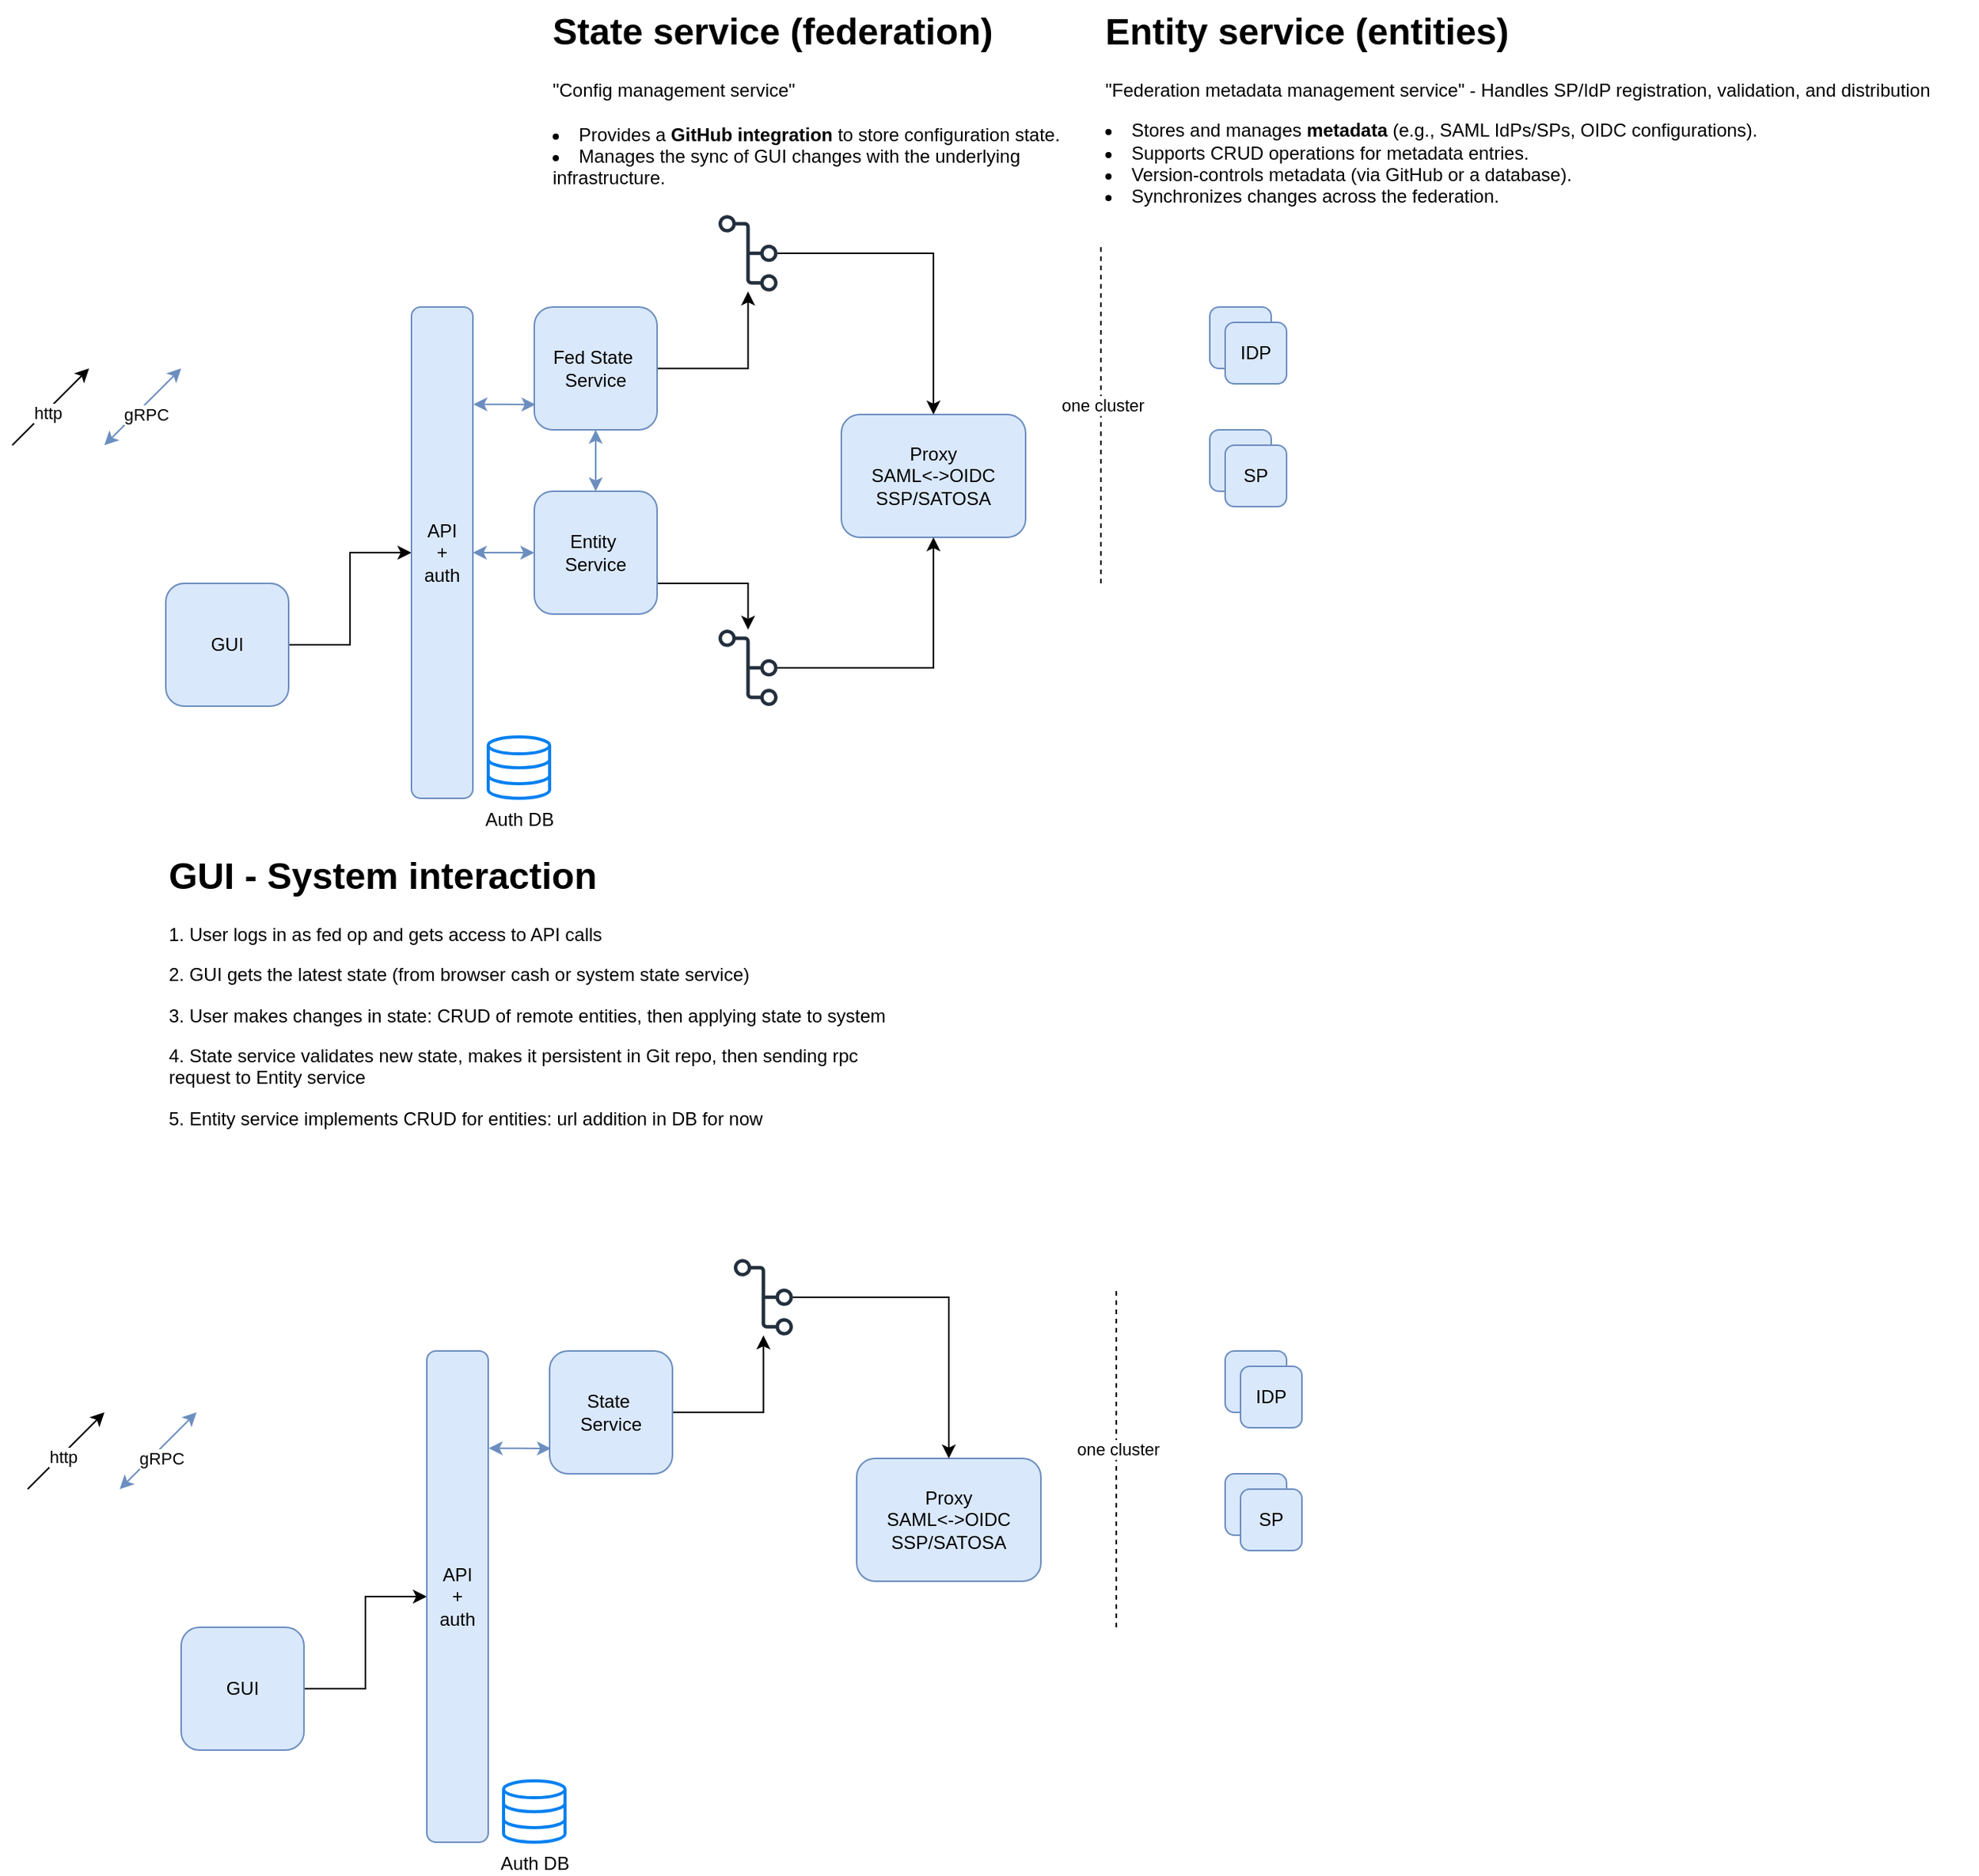 <mxfile version="26.0.11">
  <diagram name="Page-1" id="v2YGlUvmtxhpplplM4XH">
    <mxGraphModel dx="1193" dy="869" grid="1" gridSize="10" guides="1" tooltips="1" connect="1" arrows="1" fold="1" page="1" pageScale="1" pageWidth="850" pageHeight="1100" math="0" shadow="0">
      <root>
        <mxCell id="0" />
        <mxCell id="1" parent="0" />
        <mxCell id="MN9KcsfTJYWe4V_drN4--1" value="Proxy&lt;br&gt;SAML&amp;lt;-&amp;gt;OIDC&lt;br&gt;SSP/SATOSA" style="rounded=1;whiteSpace=wrap;html=1;fillColor=#dae8fc;strokeColor=#6c8ebf;" parent="1" vertex="1">
          <mxGeometry x="680" y="270" width="120" height="80" as="geometry" />
        </mxCell>
        <mxCell id="MN9KcsfTJYWe4V_drN4--11" style="edgeStyle=orthogonalEdgeStyle;rounded=0;orthogonalLoop=1;jettySize=auto;html=1;entryX=0;entryY=0.5;entryDx=0;entryDy=0;" parent="1" source="MN9KcsfTJYWe4V_drN4--2" target="MN9KcsfTJYWe4V_drN4--9" edge="1">
          <mxGeometry relative="1" as="geometry" />
        </mxCell>
        <mxCell id="MN9KcsfTJYWe4V_drN4--2" value="GUI" style="rounded=1;whiteSpace=wrap;html=1;fillColor=#dae8fc;strokeColor=#6c8ebf;" parent="1" vertex="1">
          <mxGeometry x="240" y="380" width="80" height="80" as="geometry" />
        </mxCell>
        <mxCell id="MN9KcsfTJYWe4V_drN4--47" style="edgeStyle=orthogonalEdgeStyle;rounded=0;orthogonalLoop=1;jettySize=auto;html=1;exitX=1;exitY=0.75;exitDx=0;exitDy=0;" parent="1" source="MN9KcsfTJYWe4V_drN4--5" target="MN9KcsfTJYWe4V_drN4--46" edge="1">
          <mxGeometry relative="1" as="geometry" />
        </mxCell>
        <mxCell id="MN9KcsfTJYWe4V_drN4--5" value="Entity&amp;nbsp;&lt;div&gt;Service&lt;/div&gt;" style="rounded=1;whiteSpace=wrap;html=1;fillColor=#dae8fc;strokeColor=#6c8ebf;" parent="1" vertex="1">
          <mxGeometry x="480" y="320" width="80" height="80" as="geometry" />
        </mxCell>
        <mxCell id="MN9KcsfTJYWe4V_drN4--45" style="edgeStyle=orthogonalEdgeStyle;rounded=0;orthogonalLoop=1;jettySize=auto;html=1;exitX=1;exitY=0.5;exitDx=0;exitDy=0;entryX=0;entryY=0.5;entryDx=0;entryDy=0;fillColor=#dae8fc;strokeColor=#6c8ebf;startArrow=classic;startFill=1;" parent="1" source="MN9KcsfTJYWe4V_drN4--9" target="MN9KcsfTJYWe4V_drN4--5" edge="1">
          <mxGeometry relative="1" as="geometry" />
        </mxCell>
        <mxCell id="MN9KcsfTJYWe4V_drN4--9" value="API&lt;div&gt;+&lt;br&gt;auth&lt;/div&gt;" style="rounded=1;whiteSpace=wrap;html=1;fillColor=#dae8fc;strokeColor=#6c8ebf;" parent="1" vertex="1">
          <mxGeometry x="400" y="200" width="40" height="320" as="geometry" />
        </mxCell>
        <mxCell id="MN9KcsfTJYWe4V_drN4--13" value="" style="endArrow=classic;html=1;rounded=0;" parent="1" edge="1">
          <mxGeometry width="50" height="50" relative="1" as="geometry">
            <mxPoint x="140" y="290" as="sourcePoint" />
            <mxPoint x="190" y="240" as="targetPoint" />
          </mxGeometry>
        </mxCell>
        <mxCell id="MN9KcsfTJYWe4V_drN4--14" value="http" style="edgeLabel;html=1;align=center;verticalAlign=middle;resizable=0;points=[];" parent="MN9KcsfTJYWe4V_drN4--13" vertex="1" connectable="0">
          <mxGeometry x="-0.13" y="-1" relative="1" as="geometry">
            <mxPoint as="offset" />
          </mxGeometry>
        </mxCell>
        <mxCell id="MN9KcsfTJYWe4V_drN4--15" value="" style="endArrow=classic;html=1;rounded=0;fillColor=#dae8fc;strokeColor=#6c8ebf;startArrow=classic;startFill=1;" parent="1" edge="1">
          <mxGeometry width="50" height="50" relative="1" as="geometry">
            <mxPoint x="200" y="290" as="sourcePoint" />
            <mxPoint x="250" y="240" as="targetPoint" />
          </mxGeometry>
        </mxCell>
        <mxCell id="MN9KcsfTJYWe4V_drN4--17" value="gRPC" style="edgeLabel;html=1;align=center;verticalAlign=middle;resizable=0;points=[];" parent="MN9KcsfTJYWe4V_drN4--15" vertex="1" connectable="0">
          <mxGeometry x="0.087" y="1" relative="1" as="geometry">
            <mxPoint y="8" as="offset" />
          </mxGeometry>
        </mxCell>
        <mxCell id="MN9KcsfTJYWe4V_drN4--48" style="edgeStyle=orthogonalEdgeStyle;rounded=0;orthogonalLoop=1;jettySize=auto;html=1;entryX=0.5;entryY=0;entryDx=0;entryDy=0;" parent="1" source="MN9KcsfTJYWe4V_drN4--21" target="MN9KcsfTJYWe4V_drN4--1" edge="1">
          <mxGeometry relative="1" as="geometry" />
        </mxCell>
        <mxCell id="MN9KcsfTJYWe4V_drN4--21" value="" style="sketch=0;outlineConnect=0;fontColor=#232F3E;gradientColor=none;fillColor=#232F3D;strokeColor=none;dashed=0;verticalLabelPosition=bottom;verticalAlign=top;align=center;html=1;fontSize=12;fontStyle=0;aspect=fixed;pointerEvents=1;shape=mxgraph.aws4.git_repository;" parent="1" vertex="1">
          <mxGeometry x="600" y="140" width="38.46" height="50" as="geometry" />
        </mxCell>
        <mxCell id="MN9KcsfTJYWe4V_drN4--25" style="edgeStyle=orthogonalEdgeStyle;rounded=0;orthogonalLoop=1;jettySize=auto;html=1;entryX=0.5;entryY=0;entryDx=0;entryDy=0;fillColor=#dae8fc;strokeColor=#6c8ebf;startArrow=classic;startFill=1;" parent="1" source="MN9KcsfTJYWe4V_drN4--23" target="MN9KcsfTJYWe4V_drN4--5" edge="1">
          <mxGeometry relative="1" as="geometry" />
        </mxCell>
        <mxCell id="MN9KcsfTJYWe4V_drN4--35" style="edgeStyle=orthogonalEdgeStyle;rounded=0;orthogonalLoop=1;jettySize=auto;html=1;exitX=1;exitY=0.5;exitDx=0;exitDy=0;" parent="1" source="MN9KcsfTJYWe4V_drN4--23" target="MN9KcsfTJYWe4V_drN4--21" edge="1">
          <mxGeometry relative="1" as="geometry" />
        </mxCell>
        <mxCell id="MN9KcsfTJYWe4V_drN4--23" value="Fed State&amp;nbsp;&lt;div&gt;Service&lt;/div&gt;" style="rounded=1;whiteSpace=wrap;html=1;fillColor=#dae8fc;strokeColor=#6c8ebf;" parent="1" vertex="1">
          <mxGeometry x="480" y="200" width="80" height="80" as="geometry" />
        </mxCell>
        <mxCell id="MN9KcsfTJYWe4V_drN4--26" value="&lt;h1 style=&quot;margin-top: 0px;&quot;&gt;GUI - System interaction&lt;/h1&gt;&lt;p&gt;1. User logs in as fed op and gets access to API calls&lt;/p&gt;&lt;p&gt;2. GUI gets the latest state (from browser cash or system state service)&lt;/p&gt;&lt;p&gt;3. User makes changes in state: CRUD of remote entities, then applying state to system&amp;nbsp;&lt;br&gt;&lt;/p&gt;&lt;p&gt;4. State service validates new state, makes it persistent in Git repo, then sending rpc request to Entity service&lt;/p&gt;&lt;p&gt;5. Entity service implements CRUD for entities: url addition in DB for now&lt;/p&gt;" style="text;html=1;whiteSpace=wrap;overflow=hidden;rounded=0;" parent="1" vertex="1">
          <mxGeometry x="240" y="550" width="480" height="210" as="geometry" />
        </mxCell>
        <mxCell id="MN9KcsfTJYWe4V_drN4--29" value="Auth DB" style="html=1;verticalLabelPosition=bottom;align=center;labelBackgroundColor=#ffffff;verticalAlign=top;strokeWidth=2;strokeColor=#0080F0;shadow=0;dashed=0;shape=mxgraph.ios7.icons.data;" parent="1" vertex="1">
          <mxGeometry x="450" y="480" width="40" height="40" as="geometry" />
        </mxCell>
        <mxCell id="MN9KcsfTJYWe4V_drN4--32" style="edgeStyle=orthogonalEdgeStyle;rounded=0;orthogonalLoop=1;jettySize=auto;html=1;entryX=0.01;entryY=0.794;entryDx=0;entryDy=0;startArrow=classic;startFill=1;fillColor=#dae8fc;strokeColor=#6c8ebf;entryPerimeter=0;exitX=1.009;exitY=0.198;exitDx=0;exitDy=0;exitPerimeter=0;" parent="1" source="MN9KcsfTJYWe4V_drN4--9" target="MN9KcsfTJYWe4V_drN4--23" edge="1">
          <mxGeometry relative="1" as="geometry">
            <mxPoint x="440" y="260" as="sourcePoint" />
            <mxPoint x="480" y="260" as="targetPoint" />
          </mxGeometry>
        </mxCell>
        <mxCell id="MN9KcsfTJYWe4V_drN4--33" value="&lt;h1 style=&quot;margin-top: 0px;&quot;&gt;State service (federation)&lt;/h1&gt;&lt;div&gt;&quot;Config management service&quot;&lt;/div&gt;&lt;div&gt;&lt;br&gt;&lt;/div&gt;&lt;div&gt;&lt;li style=&quot;--un-translate-z: 0; --un-pan-x: ; --un-pan-y: ; --un-pinch-zoom: ; --un-scroll-snap-strictness: proximity; --un-ordinal: ; --un-slashed-zero: ; --un-numeric-figure: ; --un-numeric-spacing: ; --un-numeric-fraction: ; --un-border-spacing-x: 0; --un-border-spacing-y: 0; --un-ring-offset-shadow: 0 0 rgb(0 0 0 / 0); --un-ring-shadow: 0 0 rgb(0 0 0 / 0); --un-shadow-inset: ; --un-shadow: 0 0 rgb(0 0 0 / 0); --un-ring-inset: ; --un-ring-offset-width: 0px; --un-ring-offset-color: light-dark(#fff, #000000); --un-ring-width: 0px; --un-ring-color: rgb(147 197 253 / .5); --un-blur: ; --un-brightness: ; --un-contrast: ; --un-drop-shadow: ; --un-grayscale: ; --un-hue-rotate: ; --un-invert: ; --un-saturate: ; --un-sepia: ; --un-backdrop-blur: ; --un-backdrop-brightness: ; --un-backdrop-contrast: ; --un-backdrop-grayscale: ; --un-backdrop-hue-rotate: ; --un-backdrop-invert: ; --un-backdrop-opacity: ; --un-backdrop-saturate: ; --un-backdrop-sepia: ;&quot;&gt;Provides a &lt;strong style=&quot;background-color: transparent; color: light-dark(rgb(0, 0, 0), rgb(255, 255, 255));&quot;&gt;GitHub integration&lt;/strong&gt;&lt;span style=&quot;background-color: transparent; color: light-dark(rgb(0, 0, 0), rgb(255, 255, 255));&quot;&gt; to store configuration state.&lt;/span&gt;&lt;/li&gt;&lt;li style=&quot;--un-translate-z: 0; --un-pan-x: ; --un-pan-y: ; --un-pinch-zoom: ; --un-scroll-snap-strictness: proximity; --un-ordinal: ; --un-slashed-zero: ; --un-numeric-figure: ; --un-numeric-spacing: ; --un-numeric-fraction: ; --un-border-spacing-x: 0; --un-border-spacing-y: 0; --un-ring-offset-shadow: 0 0 rgb(0 0 0 / 0); --un-ring-shadow: 0 0 rgb(0 0 0 / 0); --un-shadow-inset: ; --un-shadow: 0 0 rgb(0 0 0 / 0); --un-ring-inset: ; --un-ring-offset-width: 0px; --un-ring-offset-color: light-dark(#fff, #000000); --un-ring-width: 0px; --un-ring-color: rgb(147 197 253 / .5); --un-blur: ; --un-brightness: ; --un-contrast: ; --un-drop-shadow: ; --un-grayscale: ; --un-hue-rotate: ; --un-invert: ; --un-saturate: ; --un-sepia: ; --un-backdrop-blur: ; --un-backdrop-brightness: ; --un-backdrop-contrast: ; --un-backdrop-grayscale: ; --un-backdrop-hue-rotate: ; --un-backdrop-invert: ; --un-backdrop-opacity: ; --un-backdrop-saturate: ; --un-backdrop-sepia: ;&quot;&gt;Manages the sync of GUI changes with the underlying infrastructure.&lt;/li&gt;&lt;/div&gt;" style="text;html=1;whiteSpace=wrap;overflow=hidden;rounded=0;" parent="1" vertex="1">
          <mxGeometry x="490" width="340" height="160" as="geometry" />
        </mxCell>
        <mxCell id="MN9KcsfTJYWe4V_drN4--34" value="&lt;h1 style=&quot;margin-top: 0px;&quot;&gt;Entity service (entities)&lt;/h1&gt;&lt;p&gt;&quot;Federation metadata management service&quot; -&amp;nbsp;&lt;span style=&quot;background-color: transparent; color: light-dark(rgb(0, 0, 0), rgb(255, 255, 255));&quot;&gt;Handles SP/IdP registration, validation, and distribution&lt;/span&gt;&lt;/p&gt;&lt;li&gt;Stores and manages &lt;strong&gt;metadata&lt;/strong&gt; (e.g., SAML IdPs/SPs, OIDC configurations).&lt;/li&gt;&lt;li&gt;Supports CRUD operations for metadata entries.&lt;/li&gt;&lt;li&gt;Version-controls metadata (via GitHub or a database).&lt;/li&gt;&lt;li&gt;Synchronizes changes across the federation.&lt;/li&gt;" style="text;html=1;whiteSpace=wrap;overflow=hidden;rounded=0;" parent="1" vertex="1">
          <mxGeometry x="850" width="570" height="160" as="geometry" />
        </mxCell>
        <mxCell id="MN9KcsfTJYWe4V_drN4--38" value="IDP" style="rounded=1;whiteSpace=wrap;html=1;fillColor=#dae8fc;strokeColor=#6c8ebf;" parent="1" vertex="1">
          <mxGeometry x="920" y="200" width="40" height="40" as="geometry" />
        </mxCell>
        <mxCell id="MN9KcsfTJYWe4V_drN4--39" value="SP" style="rounded=1;whiteSpace=wrap;html=1;fillColor=#dae8fc;strokeColor=#6c8ebf;" parent="1" vertex="1">
          <mxGeometry x="920" y="280" width="40" height="40" as="geometry" />
        </mxCell>
        <mxCell id="MN9KcsfTJYWe4V_drN4--40" value="" style="endArrow=none;dashed=1;html=1;rounded=0;" parent="1" edge="1">
          <mxGeometry width="50" height="50" relative="1" as="geometry">
            <mxPoint x="849.09" y="380" as="sourcePoint" />
            <mxPoint x="849.09" y="160" as="targetPoint" />
          </mxGeometry>
        </mxCell>
        <mxCell id="MN9KcsfTJYWe4V_drN4--41" value="one cluster" style="edgeLabel;html=1;align=center;verticalAlign=middle;resizable=0;points=[];" parent="MN9KcsfTJYWe4V_drN4--40" vertex="1" connectable="0">
          <mxGeometry x="0.06" y="-1" relative="1" as="geometry">
            <mxPoint as="offset" />
          </mxGeometry>
        </mxCell>
        <mxCell id="MN9KcsfTJYWe4V_drN4--42" value="IDP" style="rounded=1;whiteSpace=wrap;html=1;fillColor=#dae8fc;strokeColor=#6c8ebf;" parent="1" vertex="1">
          <mxGeometry x="930" y="210" width="40" height="40" as="geometry" />
        </mxCell>
        <mxCell id="MN9KcsfTJYWe4V_drN4--43" value="SP" style="rounded=1;whiteSpace=wrap;html=1;fillColor=#dae8fc;strokeColor=#6c8ebf;" parent="1" vertex="1">
          <mxGeometry x="930" y="290" width="40" height="40" as="geometry" />
        </mxCell>
        <mxCell id="MN9KcsfTJYWe4V_drN4--49" style="edgeStyle=orthogonalEdgeStyle;rounded=0;orthogonalLoop=1;jettySize=auto;html=1;entryX=0.5;entryY=1;entryDx=0;entryDy=0;" parent="1" source="MN9KcsfTJYWe4V_drN4--46" target="MN9KcsfTJYWe4V_drN4--1" edge="1">
          <mxGeometry relative="1" as="geometry" />
        </mxCell>
        <mxCell id="MN9KcsfTJYWe4V_drN4--46" value="" style="sketch=0;outlineConnect=0;fontColor=#232F3E;gradientColor=none;fillColor=#232F3D;strokeColor=none;dashed=0;verticalLabelPosition=bottom;verticalAlign=top;align=center;html=1;fontSize=12;fontStyle=0;aspect=fixed;pointerEvents=1;shape=mxgraph.aws4.git_repository;" parent="1" vertex="1">
          <mxGeometry x="600" y="410" width="38.46" height="50" as="geometry" />
        </mxCell>
        <mxCell id="GChPjPUcfVqn9qW8DTfk-1" value="Proxy&lt;br&gt;SAML&amp;lt;-&amp;gt;OIDC&lt;br&gt;SSP/SATOSA" style="rounded=1;whiteSpace=wrap;html=1;fillColor=#dae8fc;strokeColor=#6c8ebf;" vertex="1" parent="1">
          <mxGeometry x="690" y="950" width="120" height="80" as="geometry" />
        </mxCell>
        <mxCell id="GChPjPUcfVqn9qW8DTfk-2" style="edgeStyle=orthogonalEdgeStyle;rounded=0;orthogonalLoop=1;jettySize=auto;html=1;entryX=0;entryY=0.5;entryDx=0;entryDy=0;" edge="1" parent="1" source="GChPjPUcfVqn9qW8DTfk-3" target="GChPjPUcfVqn9qW8DTfk-7">
          <mxGeometry relative="1" as="geometry" />
        </mxCell>
        <mxCell id="GChPjPUcfVqn9qW8DTfk-3" value="GUI" style="rounded=1;whiteSpace=wrap;html=1;fillColor=#dae8fc;strokeColor=#6c8ebf;" vertex="1" parent="1">
          <mxGeometry x="250" y="1060" width="80" height="80" as="geometry" />
        </mxCell>
        <mxCell id="GChPjPUcfVqn9qW8DTfk-7" value="API&lt;div&gt;+&lt;br&gt;auth&lt;/div&gt;" style="rounded=1;whiteSpace=wrap;html=1;fillColor=#dae8fc;strokeColor=#6c8ebf;" vertex="1" parent="1">
          <mxGeometry x="410" y="880" width="40" height="320" as="geometry" />
        </mxCell>
        <mxCell id="GChPjPUcfVqn9qW8DTfk-8" value="" style="endArrow=classic;html=1;rounded=0;" edge="1" parent="1">
          <mxGeometry width="50" height="50" relative="1" as="geometry">
            <mxPoint x="150" y="970" as="sourcePoint" />
            <mxPoint x="200" y="920" as="targetPoint" />
          </mxGeometry>
        </mxCell>
        <mxCell id="GChPjPUcfVqn9qW8DTfk-9" value="http" style="edgeLabel;html=1;align=center;verticalAlign=middle;resizable=0;points=[];" vertex="1" connectable="0" parent="GChPjPUcfVqn9qW8DTfk-8">
          <mxGeometry x="-0.13" y="-1" relative="1" as="geometry">
            <mxPoint as="offset" />
          </mxGeometry>
        </mxCell>
        <mxCell id="GChPjPUcfVqn9qW8DTfk-10" value="" style="endArrow=classic;html=1;rounded=0;fillColor=#dae8fc;strokeColor=#6c8ebf;startArrow=classic;startFill=1;" edge="1" parent="1">
          <mxGeometry width="50" height="50" relative="1" as="geometry">
            <mxPoint x="210" y="970" as="sourcePoint" />
            <mxPoint x="260" y="920" as="targetPoint" />
          </mxGeometry>
        </mxCell>
        <mxCell id="GChPjPUcfVqn9qW8DTfk-11" value="gRPC" style="edgeLabel;html=1;align=center;verticalAlign=middle;resizable=0;points=[];" vertex="1" connectable="0" parent="GChPjPUcfVqn9qW8DTfk-10">
          <mxGeometry x="0.087" y="1" relative="1" as="geometry">
            <mxPoint y="8" as="offset" />
          </mxGeometry>
        </mxCell>
        <mxCell id="GChPjPUcfVqn9qW8DTfk-12" style="edgeStyle=orthogonalEdgeStyle;rounded=0;orthogonalLoop=1;jettySize=auto;html=1;entryX=0.5;entryY=0;entryDx=0;entryDy=0;" edge="1" parent="1" source="GChPjPUcfVqn9qW8DTfk-13" target="GChPjPUcfVqn9qW8DTfk-1">
          <mxGeometry relative="1" as="geometry" />
        </mxCell>
        <mxCell id="GChPjPUcfVqn9qW8DTfk-13" value="" style="sketch=0;outlineConnect=0;fontColor=#232F3E;gradientColor=none;fillColor=#232F3D;strokeColor=none;dashed=0;verticalLabelPosition=bottom;verticalAlign=top;align=center;html=1;fontSize=12;fontStyle=0;aspect=fixed;pointerEvents=1;shape=mxgraph.aws4.git_repository;" vertex="1" parent="1">
          <mxGeometry x="610" y="820" width="38.46" height="50" as="geometry" />
        </mxCell>
        <mxCell id="GChPjPUcfVqn9qW8DTfk-15" style="edgeStyle=orthogonalEdgeStyle;rounded=0;orthogonalLoop=1;jettySize=auto;html=1;exitX=1;exitY=0.5;exitDx=0;exitDy=0;" edge="1" parent="1" source="GChPjPUcfVqn9qW8DTfk-16" target="GChPjPUcfVqn9qW8DTfk-13">
          <mxGeometry relative="1" as="geometry" />
        </mxCell>
        <mxCell id="GChPjPUcfVqn9qW8DTfk-16" value="State&amp;nbsp;&lt;div&gt;Service&lt;/div&gt;" style="rounded=1;whiteSpace=wrap;html=1;fillColor=#dae8fc;strokeColor=#6c8ebf;" vertex="1" parent="1">
          <mxGeometry x="490" y="880" width="80" height="80" as="geometry" />
        </mxCell>
        <mxCell id="GChPjPUcfVqn9qW8DTfk-17" value="Auth DB" style="html=1;verticalLabelPosition=bottom;align=center;labelBackgroundColor=#ffffff;verticalAlign=top;strokeWidth=2;strokeColor=#0080F0;shadow=0;dashed=0;shape=mxgraph.ios7.icons.data;" vertex="1" parent="1">
          <mxGeometry x="460" y="1160" width="40" height="40" as="geometry" />
        </mxCell>
        <mxCell id="GChPjPUcfVqn9qW8DTfk-18" style="edgeStyle=orthogonalEdgeStyle;rounded=0;orthogonalLoop=1;jettySize=auto;html=1;entryX=0.01;entryY=0.794;entryDx=0;entryDy=0;startArrow=classic;startFill=1;fillColor=#dae8fc;strokeColor=#6c8ebf;entryPerimeter=0;exitX=1.009;exitY=0.198;exitDx=0;exitDy=0;exitPerimeter=0;" edge="1" parent="1" source="GChPjPUcfVqn9qW8DTfk-7" target="GChPjPUcfVqn9qW8DTfk-16">
          <mxGeometry relative="1" as="geometry">
            <mxPoint x="450" y="940" as="sourcePoint" />
            <mxPoint x="490" y="940" as="targetPoint" />
          </mxGeometry>
        </mxCell>
        <mxCell id="GChPjPUcfVqn9qW8DTfk-19" value="IDP" style="rounded=1;whiteSpace=wrap;html=1;fillColor=#dae8fc;strokeColor=#6c8ebf;" vertex="1" parent="1">
          <mxGeometry x="930" y="880" width="40" height="40" as="geometry" />
        </mxCell>
        <mxCell id="GChPjPUcfVqn9qW8DTfk-20" value="SP" style="rounded=1;whiteSpace=wrap;html=1;fillColor=#dae8fc;strokeColor=#6c8ebf;" vertex="1" parent="1">
          <mxGeometry x="930" y="960" width="40" height="40" as="geometry" />
        </mxCell>
        <mxCell id="GChPjPUcfVqn9qW8DTfk-21" value="" style="endArrow=none;dashed=1;html=1;rounded=0;" edge="1" parent="1">
          <mxGeometry width="50" height="50" relative="1" as="geometry">
            <mxPoint x="859.09" y="1060" as="sourcePoint" />
            <mxPoint x="859.09" y="840" as="targetPoint" />
          </mxGeometry>
        </mxCell>
        <mxCell id="GChPjPUcfVqn9qW8DTfk-22" value="one cluster" style="edgeLabel;html=1;align=center;verticalAlign=middle;resizable=0;points=[];" vertex="1" connectable="0" parent="GChPjPUcfVqn9qW8DTfk-21">
          <mxGeometry x="0.06" y="-1" relative="1" as="geometry">
            <mxPoint as="offset" />
          </mxGeometry>
        </mxCell>
        <mxCell id="GChPjPUcfVqn9qW8DTfk-23" value="IDP" style="rounded=1;whiteSpace=wrap;html=1;fillColor=#dae8fc;strokeColor=#6c8ebf;" vertex="1" parent="1">
          <mxGeometry x="940" y="890" width="40" height="40" as="geometry" />
        </mxCell>
        <mxCell id="GChPjPUcfVqn9qW8DTfk-24" value="SP" style="rounded=1;whiteSpace=wrap;html=1;fillColor=#dae8fc;strokeColor=#6c8ebf;" vertex="1" parent="1">
          <mxGeometry x="940" y="970" width="40" height="40" as="geometry" />
        </mxCell>
      </root>
    </mxGraphModel>
  </diagram>
</mxfile>
